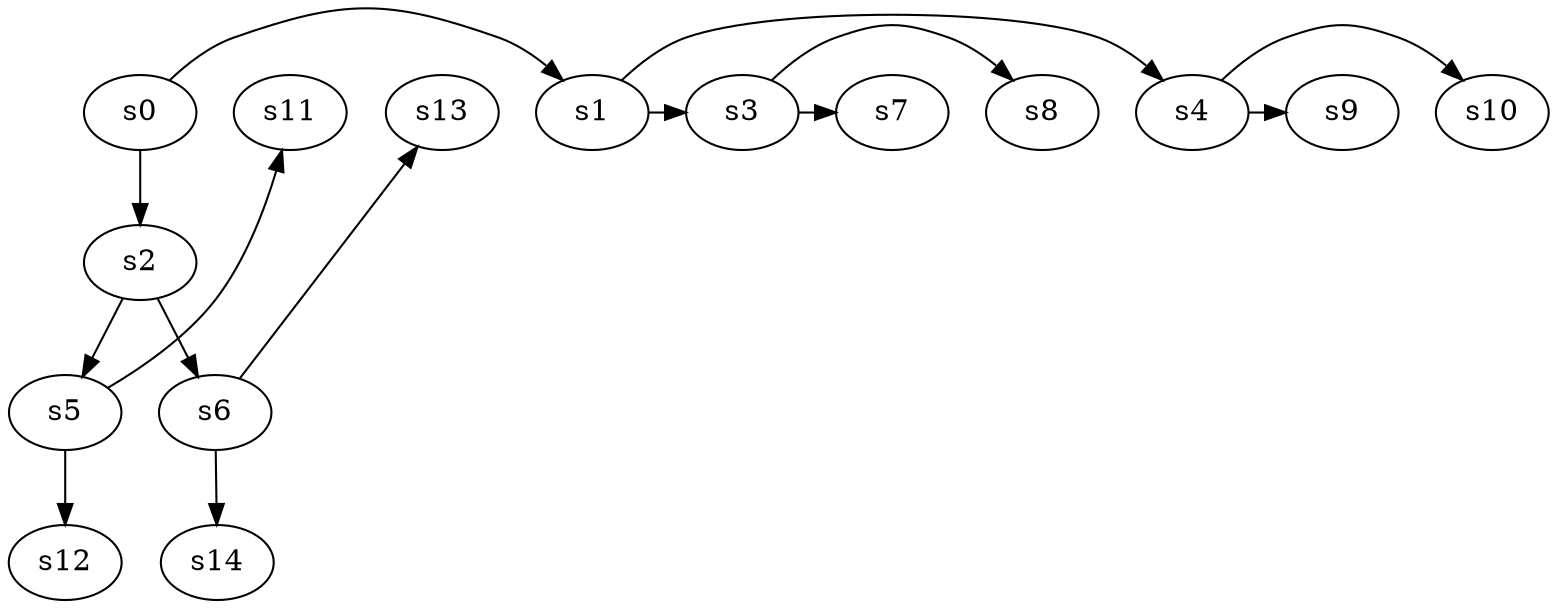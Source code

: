 digraph game_0390_branch_4_2 {
    s0 [name="s0", player=0, target=1];
    s1 [name="s1", player=0, target=1];
    s2 [name="s2", player=1, target=1];
    s3 [name="s3", player=0];
    s4 [name="s4", player=1];
    s5 [name="s5", player=1];
    s6 [name="s6", player=0, target=1];
    s7 [name="s7", player=1, target=1];
    s8 [name="s8", player=0, target=1];
    s9 [name="s9", player=0];
    s10 [name="s10", player=0];
    s11 [name="s11", player=0];
    s12 [name="s12", player=0];
    s13 [name="s13", player=1];
    s14 [name="s14", player=0, target=1];

    s0 -> s1 [constraint="time % 2 == 0 || time % 4 == 1"];
    s0 -> s2;
    s1 -> s3 [constraint="time % 3 == 0 || time % 2 == 1"];
    s1 -> s4 [constraint="time % 3 == 2"];
    s2 -> s5;
    s2 -> s6;
    s3 -> s7 [constraint="time % 2 == 0 || time % 3 == 1"];
    s3 -> s8 [constraint="time % 5 == 1"];
    s4 -> s9 [constraint="time == 2"];
    s4 -> s10 [constraint="time == 5 || time == 8 || time == 13"];
    s5 -> s11 [constraint="time % 4 == 0 || time % 2 == 1"];
    s5 -> s12;
    s6 -> s13 [constraint="!(time % 4 == 0)"];
    s6 -> s14;
}
